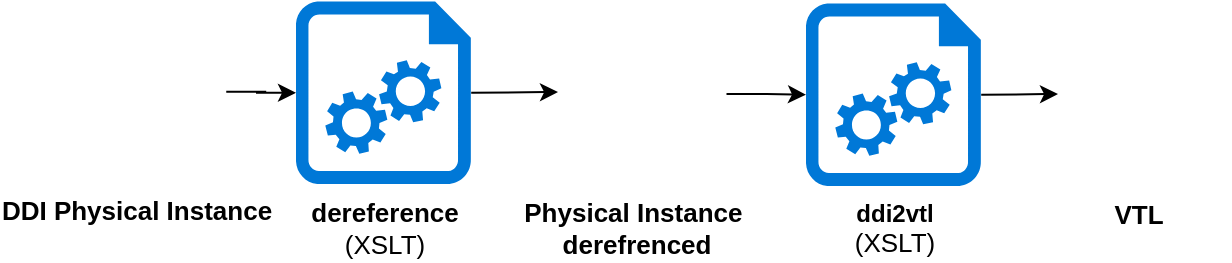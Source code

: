 <mxfile version="23.1.5" type="device">
  <diagram id="C5RBs43oDa-KdzZeNtuy" name="Page-1">
    <mxGraphModel dx="1434" dy="746" grid="1" gridSize="10" guides="1" tooltips="1" connect="1" arrows="1" fold="1" page="1" pageScale="1" pageWidth="827" pageHeight="1169" math="0" shadow="0">
      <root>
        <mxCell id="WIyWlLk6GJQsqaUBKTNV-0" />
        <mxCell id="WIyWlLk6GJQsqaUBKTNV-1" parent="WIyWlLk6GJQsqaUBKTNV-0" />
        <mxCell id="nNFfsXqbutF0JDcZy5kk-33" style="edgeStyle=orthogonalEdgeStyle;rounded=0;orthogonalLoop=1;jettySize=auto;html=1;entryX=0;entryY=0.5;entryDx=0;entryDy=0;entryPerimeter=0;" parent="WIyWlLk6GJQsqaUBKTNV-1" source="nNFfsXqbutF0JDcZy5kk-0" target="nNFfsXqbutF0JDcZy5kk-3" edge="1">
          <mxGeometry relative="1" as="geometry" />
        </mxCell>
        <mxCell id="9fmUjVnCH1-upHKUGrTu-14" value="" style="endArrow=classic;html=1;rounded=0;exitX=1;exitY=0.5;exitDx=0;exitDy=0;exitPerimeter=0;endSize=6;" edge="1" parent="WIyWlLk6GJQsqaUBKTNV-1" source="nNFfsXqbutF0JDcZy5kk-3">
          <mxGeometry width="50" height="50" relative="1" as="geometry">
            <mxPoint x="390" y="360" as="sourcePoint" />
            <mxPoint x="336" y="254" as="targetPoint" />
          </mxGeometry>
        </mxCell>
        <mxCell id="nNFfsXqbutF0JDcZy5kk-0" value="&lt;b&gt;&lt;font style=&quot;font-size: 13px;&quot;&gt;DDI Physical Instance&lt;/font&gt;&lt;/b&gt;" style="shape=image;html=1;verticalAlign=top;verticalLabelPosition=bottom;labelBackgroundColor=#ffffff;imageAspect=0;aspect=fixed;image=https://cdn1.iconfinder.com/data/icons/hawcons/32/698693-icon-102-document-file-xml-128.png" parent="WIyWlLk6GJQsqaUBKTNV-1" vertex="1">
          <mxGeometry x="80" y="208.75" width="90.12" height="90.12" as="geometry" />
        </mxCell>
        <mxCell id="nNFfsXqbutF0JDcZy5kk-3" value="&lt;div&gt;&lt;font style=&quot;font-size: 13px;&quot;&gt;&lt;b&gt;dereference&lt;/b&gt;&lt;/font&gt;&lt;/div&gt;&lt;div&gt;&lt;font style=&quot;font-size: 13px;&quot;&gt;(&lt;/font&gt;&lt;font style=&quot;font-size: 13px;&quot;&gt;XSLT)&lt;/font&gt;&lt;/div&gt;" style="sketch=0;aspect=fixed;pointerEvents=1;shadow=0;dashed=0;html=1;strokeColor=none;labelPosition=center;verticalLabelPosition=bottom;verticalAlign=top;align=center;shape=mxgraph.azure.startup_task;fillColor=#0078D7;" parent="WIyWlLk6GJQsqaUBKTNV-1" vertex="1">
          <mxGeometry x="205" y="208.75" width="87.6" height="91.25" as="geometry" />
        </mxCell>
        <mxCell id="nNFfsXqbutF0JDcZy5kk-8" value="&lt;b&gt;ddi2vtl&lt;/b&gt;&lt;div&gt;&lt;font style=&quot;font-size: 13px;&quot;&gt;(XSLT)&lt;br&gt;&lt;/font&gt;&lt;/div&gt;" style="sketch=0;aspect=fixed;pointerEvents=1;shadow=0;dashed=0;html=1;strokeColor=none;labelPosition=center;verticalLabelPosition=bottom;verticalAlign=top;align=center;shape=mxgraph.azure.startup_task;fillColor=#0078D7;" parent="WIyWlLk6GJQsqaUBKTNV-1" vertex="1">
          <mxGeometry x="460" y="209.75" width="87.6" height="91.25" as="geometry" />
        </mxCell>
        <mxCell id="nNFfsXqbutF0JDcZy5kk-10" value="&lt;div style=&quot;font-size: 13px;&quot;&gt;&lt;b&gt;&lt;font style=&quot;font-size: 13px;&quot;&gt;VTL&lt;/font&gt;&lt;/b&gt;&lt;/div&gt;" style="shape=image;html=1;verticalAlign=top;verticalLabelPosition=bottom;labelBackgroundColor=#ffffff;imageAspect=0;aspect=fixed;image=https://cdn1.iconfinder.com/data/icons/hawcons/32/698705-icon-113-document-file-txt-128.png" parent="WIyWlLk6GJQsqaUBKTNV-1" vertex="1">
          <mxGeometry x="580" y="209.75" width="91.25" height="91.25" as="geometry" />
        </mxCell>
        <mxCell id="9fmUjVnCH1-upHKUGrTu-2" style="edgeStyle=orthogonalEdgeStyle;rounded=0;orthogonalLoop=1;jettySize=auto;html=1;entryX=0;entryY=0.5;entryDx=0;entryDy=0;entryPerimeter=0;" edge="1" parent="WIyWlLk6GJQsqaUBKTNV-1" source="9fmUjVnCH1-upHKUGrTu-0" target="nNFfsXqbutF0JDcZy5kk-8">
          <mxGeometry relative="1" as="geometry" />
        </mxCell>
        <mxCell id="9fmUjVnCH1-upHKUGrTu-0" value="&lt;div&gt;&lt;b&gt;&lt;font style=&quot;font-size: 13px;&quot;&gt;Physical Instance&amp;nbsp;&lt;/font&gt;&lt;/b&gt;&lt;/div&gt;&lt;div&gt;&lt;b&gt;&lt;font style=&quot;font-size: 13px;&quot;&gt;derefrenced&lt;/font&gt;&lt;/b&gt;&lt;/div&gt;" style="shape=image;html=1;verticalAlign=top;verticalLabelPosition=bottom;labelBackgroundColor=#ffffff;imageAspect=0;aspect=fixed;image=https://cdn1.iconfinder.com/data/icons/hawcons/32/698693-icon-102-document-file-xml-128.png" vertex="1" parent="WIyWlLk6GJQsqaUBKTNV-1">
          <mxGeometry x="330" y="209.75" width="90.25" height="90.25" as="geometry" />
        </mxCell>
        <mxCell id="9fmUjVnCH1-upHKUGrTu-12" value="" style="endArrow=classic;html=1;rounded=0;exitX=1;exitY=0.5;exitDx=0;exitDy=0;exitPerimeter=0;" edge="1" parent="WIyWlLk6GJQsqaUBKTNV-1" source="nNFfsXqbutF0JDcZy5kk-8">
          <mxGeometry width="50" height="50" relative="1" as="geometry">
            <mxPoint x="390" y="360" as="sourcePoint" />
            <mxPoint x="586" y="255" as="targetPoint" />
          </mxGeometry>
        </mxCell>
      </root>
    </mxGraphModel>
  </diagram>
</mxfile>
